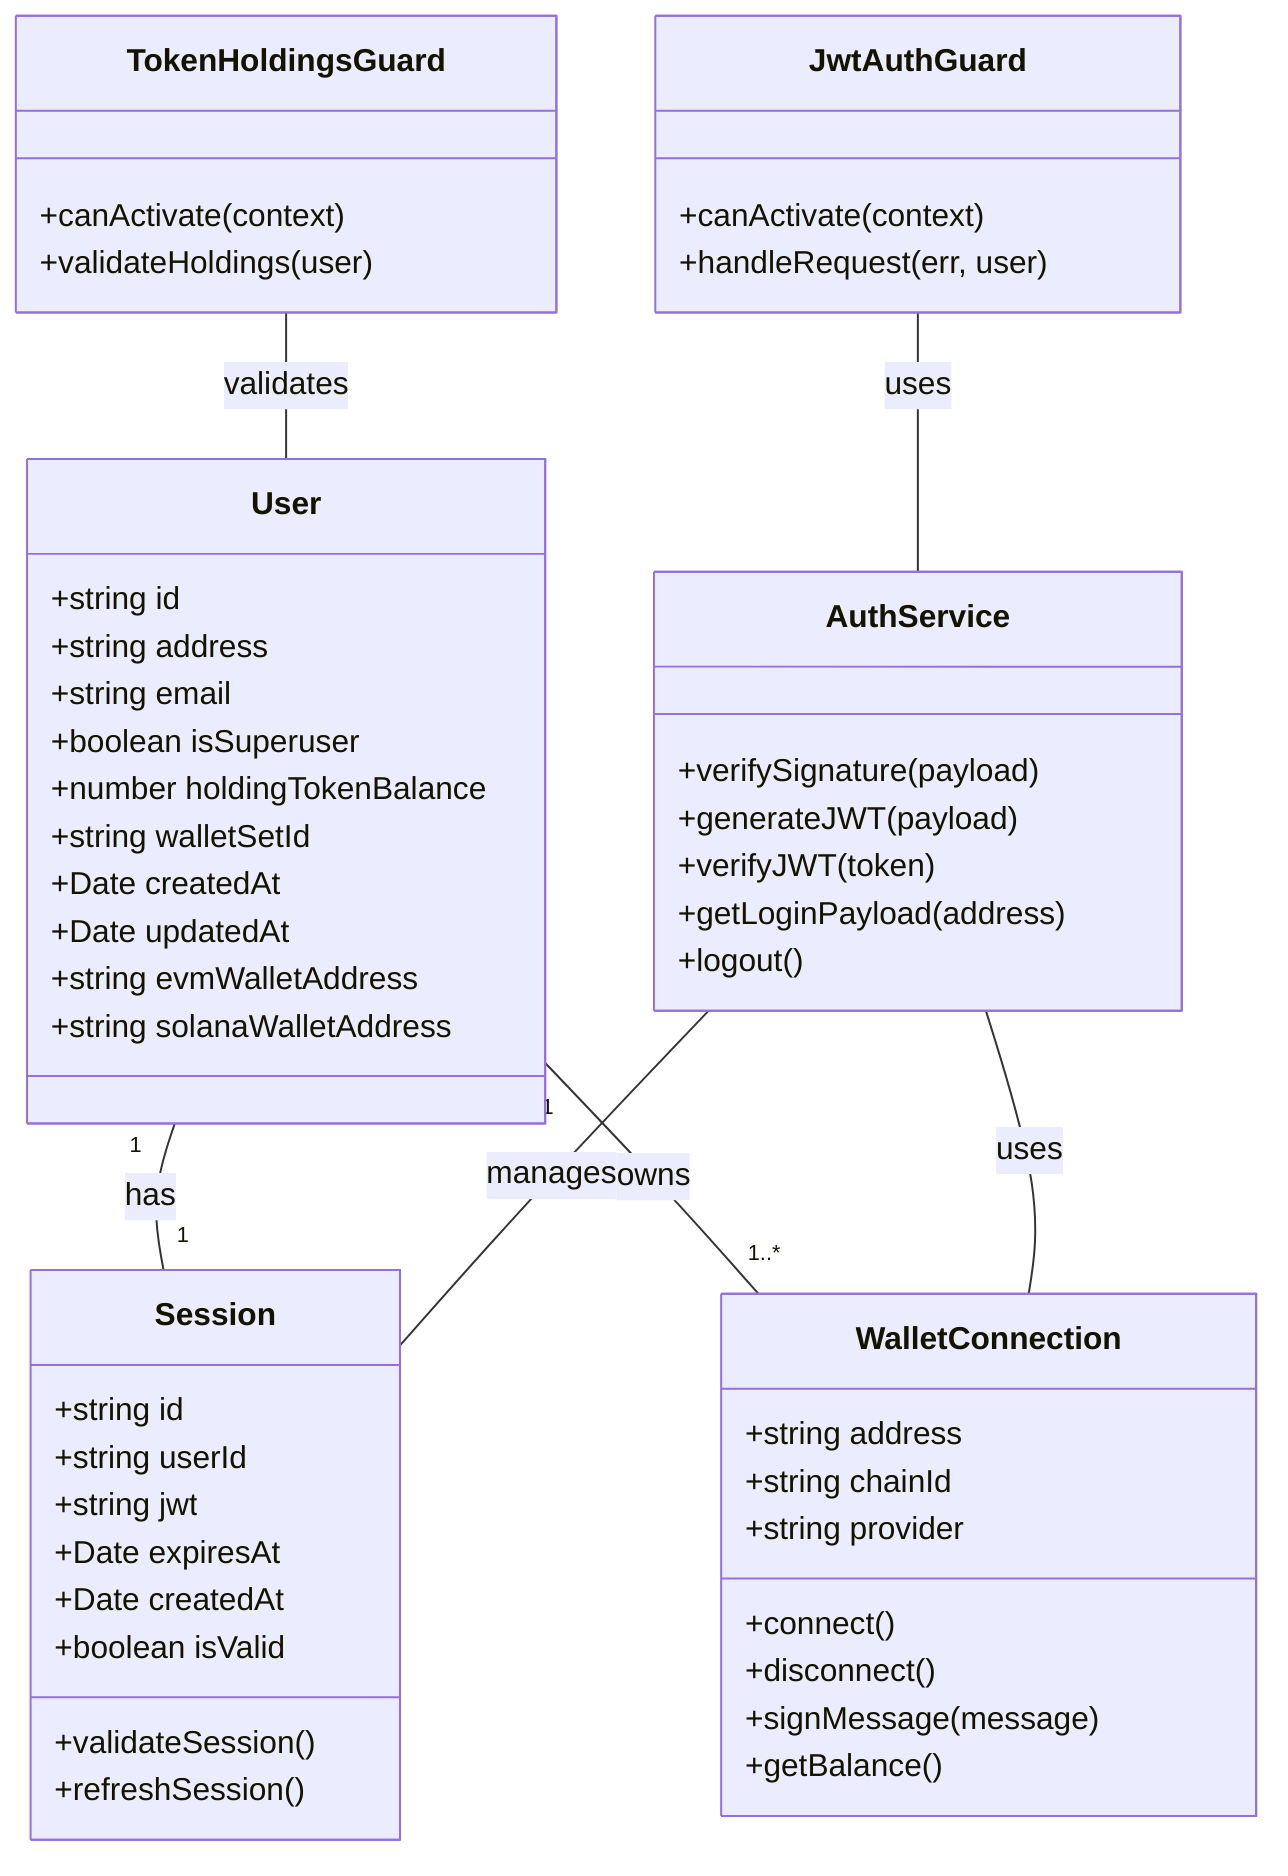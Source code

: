 classDiagram
    class User {
        +string id
        +string address
        +string email
        +boolean isSuperuser
        +number holdingTokenBalance
        +string walletSetId
        +Date createdAt
        +Date updatedAt
        +string evmWalletAddress
        +string solanaWalletAddress
    }

    class Session {
        +string id
        +string userId
        +string jwt
        +Date expiresAt
        +Date createdAt
        +boolean isValid
        +validateSession()
        +refreshSession()
    }

    class AuthService {
        +verifySignature(payload)
        +generateJWT(payload)
        +verifyJWT(token)
        +getLoginPayload(address)
        +logout()
    }

    class WalletConnection {
        +string address
        +string chainId
        +string provider
        +connect()
        +disconnect()
        +signMessage(message)
        +getBalance()
    }

    class JwtAuthGuard {
        +canActivate(context)
        +handleRequest(err, user)
    }

    class TokenHoldingsGuard {
        +canActivate(context)
        +validateHoldings(user)
    }

    User "1" -- "1" Session : has
    User "1" -- "1..*" WalletConnection : owns
    AuthService -- Session : manages
    AuthService -- WalletConnection : uses
    JwtAuthGuard -- AuthService : uses
    TokenHoldingsGuard -- User : validates